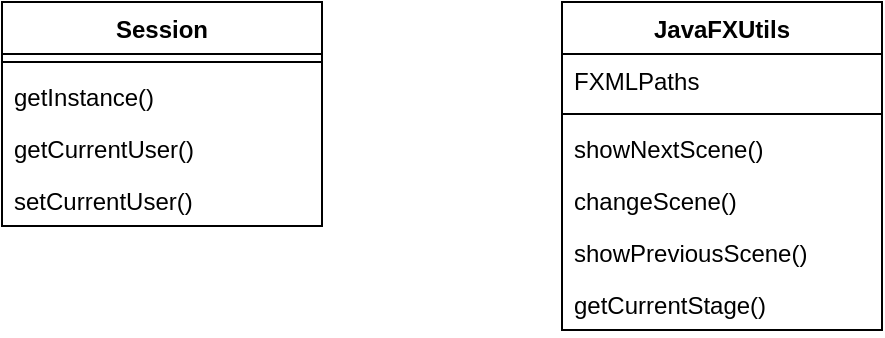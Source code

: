 <mxfile version="21.7.5" type="device">
  <diagram name="Page-1" id="qv5Sx5q8vfQ38qDblDil">
    <mxGraphModel dx="1418" dy="820" grid="1" gridSize="10" guides="1" tooltips="1" connect="1" arrows="1" fold="1" page="1" pageScale="1" pageWidth="850" pageHeight="1100" math="0" shadow="0">
      <root>
        <mxCell id="0" />
        <mxCell id="1" parent="0" />
        <mxCell id="VetWoLBjWm48PxNmaHw_-1" value="Session" style="swimlane;fontStyle=1;align=center;verticalAlign=top;childLayout=stackLayout;horizontal=1;startSize=26;horizontalStack=0;resizeParent=1;resizeParentMax=0;resizeLast=0;collapsible=1;marginBottom=0;whiteSpace=wrap;html=1;" parent="1" vertex="1">
          <mxGeometry x="80" y="160" width="160" height="112" as="geometry" />
        </mxCell>
        <mxCell id="VetWoLBjWm48PxNmaHw_-3" value="" style="line;strokeWidth=1;fillColor=none;align=left;verticalAlign=middle;spacingTop=-1;spacingLeft=3;spacingRight=3;rotatable=0;labelPosition=right;points=[];portConstraint=eastwest;strokeColor=inherit;" parent="VetWoLBjWm48PxNmaHw_-1" vertex="1">
          <mxGeometry y="26" width="160" height="8" as="geometry" />
        </mxCell>
        <mxCell id="VetWoLBjWm48PxNmaHw_-4" value="getInstance()" style="text;strokeColor=none;fillColor=none;align=left;verticalAlign=top;spacingLeft=4;spacingRight=4;overflow=hidden;rotatable=0;points=[[0,0.5],[1,0.5]];portConstraint=eastwest;whiteSpace=wrap;html=1;" parent="VetWoLBjWm48PxNmaHw_-1" vertex="1">
          <mxGeometry y="34" width="160" height="26" as="geometry" />
        </mxCell>
        <mxCell id="VetWoLBjWm48PxNmaHw_-6" value="getCurrentUser()" style="text;strokeColor=none;fillColor=none;align=left;verticalAlign=top;spacingLeft=4;spacingRight=4;overflow=hidden;rotatable=0;points=[[0,0.5],[1,0.5]];portConstraint=eastwest;whiteSpace=wrap;html=1;" parent="VetWoLBjWm48PxNmaHw_-1" vertex="1">
          <mxGeometry y="60" width="160" height="26" as="geometry" />
        </mxCell>
        <mxCell id="VetWoLBjWm48PxNmaHw_-7" value="setCurrentUser()" style="text;strokeColor=none;fillColor=none;align=left;verticalAlign=top;spacingLeft=4;spacingRight=4;overflow=hidden;rotatable=0;points=[[0,0.5],[1,0.5]];portConstraint=eastwest;whiteSpace=wrap;html=1;" parent="VetWoLBjWm48PxNmaHw_-1" vertex="1">
          <mxGeometry y="86" width="160" height="26" as="geometry" />
        </mxCell>
        <mxCell id="VetWoLBjWm48PxNmaHw_-8" value="JavaFXUtils" style="swimlane;fontStyle=1;align=center;verticalAlign=top;childLayout=stackLayout;horizontal=1;startSize=26;horizontalStack=0;resizeParent=1;resizeParentMax=0;resizeLast=0;collapsible=1;marginBottom=0;whiteSpace=wrap;html=1;" parent="1" vertex="1">
          <mxGeometry x="360" y="160" width="160" height="164" as="geometry" />
        </mxCell>
        <mxCell id="VetWoLBjWm48PxNmaHw_-9" value="FXMLPaths" style="text;strokeColor=none;fillColor=none;align=left;verticalAlign=top;spacingLeft=4;spacingRight=4;overflow=hidden;rotatable=0;points=[[0,0.5],[1,0.5]];portConstraint=eastwest;whiteSpace=wrap;html=1;" parent="VetWoLBjWm48PxNmaHw_-8" vertex="1">
          <mxGeometry y="26" width="160" height="26" as="geometry" />
        </mxCell>
        <mxCell id="VetWoLBjWm48PxNmaHw_-10" value="" style="line;strokeWidth=1;fillColor=none;align=left;verticalAlign=middle;spacingTop=-1;spacingLeft=3;spacingRight=3;rotatable=0;labelPosition=right;points=[];portConstraint=eastwest;strokeColor=inherit;" parent="VetWoLBjWm48PxNmaHw_-8" vertex="1">
          <mxGeometry y="52" width="160" height="8" as="geometry" />
        </mxCell>
        <mxCell id="VetWoLBjWm48PxNmaHw_-11" value="showNextScene()" style="text;strokeColor=none;fillColor=none;align=left;verticalAlign=top;spacingLeft=4;spacingRight=4;overflow=hidden;rotatable=0;points=[[0,0.5],[1,0.5]];portConstraint=eastwest;whiteSpace=wrap;html=1;" parent="VetWoLBjWm48PxNmaHw_-8" vertex="1">
          <mxGeometry y="60" width="160" height="26" as="geometry" />
        </mxCell>
        <mxCell id="VetWoLBjWm48PxNmaHw_-12" value="changeScene()" style="text;strokeColor=none;fillColor=none;align=left;verticalAlign=top;spacingLeft=4;spacingRight=4;overflow=hidden;rotatable=0;points=[[0,0.5],[1,0.5]];portConstraint=eastwest;whiteSpace=wrap;html=1;" parent="VetWoLBjWm48PxNmaHw_-8" vertex="1">
          <mxGeometry y="86" width="160" height="26" as="geometry" />
        </mxCell>
        <mxCell id="W_ofYkxZ4_OECsuujrc1-1" value="showPreviousScene()" style="text;strokeColor=none;fillColor=none;align=left;verticalAlign=top;spacingLeft=4;spacingRight=4;overflow=hidden;rotatable=0;points=[[0,0.5],[1,0.5]];portConstraint=eastwest;whiteSpace=wrap;html=1;" parent="VetWoLBjWm48PxNmaHw_-8" vertex="1">
          <mxGeometry y="112" width="160" height="26" as="geometry" />
        </mxCell>
        <mxCell id="W_ofYkxZ4_OECsuujrc1-2" value="getCurrentStage()" style="text;strokeColor=none;fillColor=none;align=left;verticalAlign=top;spacingLeft=4;spacingRight=4;overflow=hidden;rotatable=0;points=[[0,0.5],[1,0.5]];portConstraint=eastwest;whiteSpace=wrap;html=1;" parent="VetWoLBjWm48PxNmaHw_-8" vertex="1">
          <mxGeometry y="138" width="160" height="26" as="geometry" />
        </mxCell>
      </root>
    </mxGraphModel>
  </diagram>
</mxfile>
